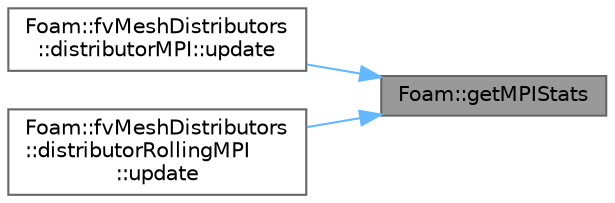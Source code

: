 digraph "Foam::getMPIStats"
{
 // LATEX_PDF_SIZE
  bgcolor="transparent";
  edge [fontname=Helvetica,fontsize=10,labelfontname=Helvetica,labelfontsize=10];
  node [fontname=Helvetica,fontsize=10,shape=box,height=0.2,width=0.4];
  rankdir="RL";
  Node1 [id="Node000001",label="Foam::getMPIStats",height=0.2,width=0.4,color="gray40", fillcolor="grey60", style="filled", fontcolor="black",tooltip=" "];
  Node1 -> Node2 [id="edge1_Node000001_Node000002",dir="back",color="steelblue1",style="solid",tooltip=" "];
  Node2 [id="Node000002",label="Foam::fvMeshDistributors\l::distributorMPI::update",height=0.2,width=0.4,color="grey40", fillcolor="white", style="filled",URL="$classFoam_1_1fvMeshDistributors_1_1distributorMPI.html#aab5532f5814163b23354e6c1c0137042",tooltip=" "];
  Node1 -> Node3 [id="edge2_Node000001_Node000003",dir="back",color="steelblue1",style="solid",tooltip=" "];
  Node3 [id="Node000003",label="Foam::fvMeshDistributors\l::distributorRollingMPI\l::update",height=0.2,width=0.4,color="grey40", fillcolor="white", style="filled",URL="$classFoam_1_1fvMeshDistributors_1_1distributorRollingMPI.html#ab521a5007aa7d5325e6ecd905cea25a0",tooltip=" "];
}
